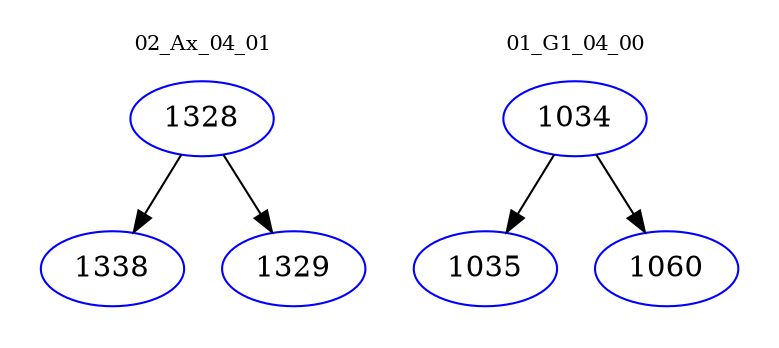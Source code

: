 digraph{
subgraph cluster_0 {
color = white
label = "02_Ax_04_01";
fontsize=10;
T0_1328 [label="1328", color="blue"]
T0_1328 -> T0_1338 [color="black"]
T0_1338 [label="1338", color="blue"]
T0_1328 -> T0_1329 [color="black"]
T0_1329 [label="1329", color="blue"]
}
subgraph cluster_1 {
color = white
label = "01_G1_04_00";
fontsize=10;
T1_1034 [label="1034", color="blue"]
T1_1034 -> T1_1035 [color="black"]
T1_1035 [label="1035", color="blue"]
T1_1034 -> T1_1060 [color="black"]
T1_1060 [label="1060", color="blue"]
}
}

